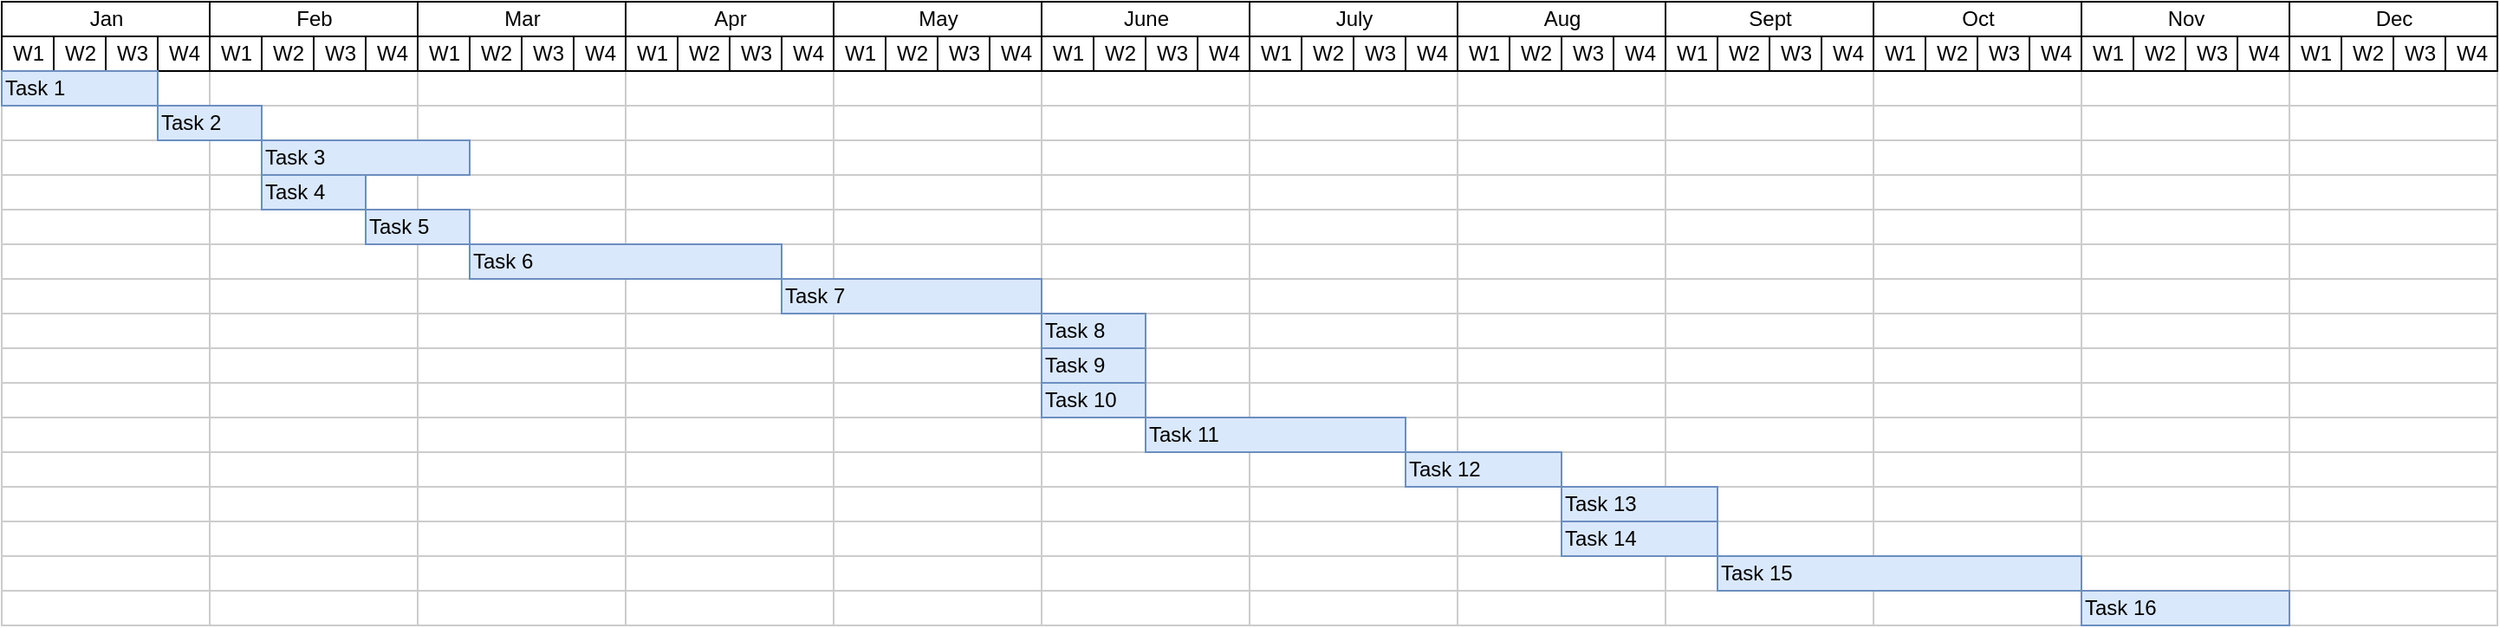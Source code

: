 <mxfile version="15.2.9" type="github"><diagram name="Page-1" id="2c4490ee-f0b8-94ab-5012-d5dc3445f7a3"><mxGraphModel dx="1408" dy="748" grid="1" gridSize="10" guides="1" tooltips="1" connect="0" arrows="1" fold="1" page="1" pageScale="1.5" pageWidth="1169" pageHeight="826" background="none" math="0" shadow="0"><root><mxCell id="0" style=";html=1;"/><mxCell id="1" style=";html=1;" parent="0"/><mxCell id="67c90442a009f359-279" value="Mar" style="strokeWidth=1;fontStyle=0;html=1;" parent="1" vertex="1"><mxGeometry x="400" y="439" width="120" height="20" as="geometry"/></mxCell><mxCell id="7a8b956e7d50b54d-104" value="Apr" style="strokeWidth=1;fontStyle=0;html=1;" parent="1" vertex="1"><mxGeometry x="520" y="439" width="120" height="20" as="geometry"/></mxCell><mxCell id="7a8b956e7d50b54d-109" value="May" style="strokeWidth=1;fontStyle=0;html=1;" parent="1" vertex="1"><mxGeometry x="640" y="439" width="120" height="20" as="geometry"/></mxCell><mxCell id="7a8b956e7d50b54d-114" value="June" style="strokeWidth=1;fontStyle=0;html=1;" parent="1" vertex="1"><mxGeometry x="760" y="439" width="120" height="20" as="geometry"/></mxCell><mxCell id="7a8b956e7d50b54d-119" value="July" style="strokeWidth=1;fontStyle=0;html=1;" parent="1" vertex="1"><mxGeometry x="880" y="439" width="120" height="20" as="geometry"/></mxCell><mxCell id="7a8b956e7d50b54d-124" value="Aug" style="strokeWidth=1;fontStyle=0;html=1;" parent="1" vertex="1"><mxGeometry x="1000" y="439" width="120" height="20" as="geometry"/></mxCell><mxCell id="7a8b956e7d50b54d-129" value="Sept" style="strokeWidth=1;fontStyle=0;html=1;" parent="1" vertex="1"><mxGeometry x="1120" y="439" width="120" height="20" as="geometry"/></mxCell><mxCell id="7a8b956e7d50b54d-134" value="Oct" style="strokeWidth=1;fontStyle=0;html=1;" parent="1" vertex="1"><mxGeometry x="1240" y="439" width="120" height="20" as="geometry"/></mxCell><mxCell id="7a8b956e7d50b54d-139" value="Nov" style="strokeWidth=1;fontStyle=0;html=1;" parent="1" vertex="1"><mxGeometry x="1360" y="439" width="120" height="20" as="geometry"/></mxCell><mxCell id="7a8b956e7d50b54d-145" value="Feb" style="strokeWidth=1;fontStyle=0;html=1;" parent="1" vertex="1"><mxGeometry x="280" y="439" width="120" height="20" as="geometry"/></mxCell><mxCell id="7a8b956e7d50b54d-150" value="" style="align=left;strokeColor=#CCCCCC;html=1;" parent="1" vertex="1"><mxGeometry x="160" y="479" width="120" height="20" as="geometry"/></mxCell><mxCell id="7a8b956e7d50b54d-151" value="Jan" style="strokeWidth=1;fontStyle=0;html=1;" parent="1" vertex="1"><mxGeometry x="160" y="439" width="120" height="20" as="geometry"/></mxCell><mxCell id="7a8b956e7d50b54d-157" value="Dec" style="strokeWidth=1;fontStyle=0;html=1;" parent="1" vertex="1"><mxGeometry x="1480" y="439" width="120" height="20" as="geometry"/></mxCell><mxCell id="7a8b956e7d50b54d-162" value="" style="align=left;strokeColor=#CCCCCC;html=1;" parent="1" vertex="1"><mxGeometry x="160" y="499" width="120" height="20" as="geometry"/></mxCell><mxCell id="7a8b956e7d50b54d-163" value="" style="align=left;strokeColor=#CCCCCC;html=1;" parent="1" vertex="1"><mxGeometry x="160" y="519" width="120" height="20" as="geometry"/></mxCell><mxCell id="7a8b956e7d50b54d-164" value="" style="align=left;strokeColor=#CCCCCC;html=1;" parent="1" vertex="1"><mxGeometry x="160" y="539" width="120" height="20" as="geometry"/></mxCell><mxCell id="7a8b956e7d50b54d-165" value="" style="align=left;strokeColor=#CCCCCC;html=1;" parent="1" vertex="1"><mxGeometry x="160" y="559" width="120" height="20" as="geometry"/></mxCell><mxCell id="7a8b956e7d50b54d-166" value="" style="align=left;strokeColor=#CCCCCC;html=1;" parent="1" vertex="1"><mxGeometry x="160" y="579" width="120" height="20" as="geometry"/></mxCell><mxCell id="7a8b956e7d50b54d-167" value="" style="align=left;strokeColor=#CCCCCC;html=1;" parent="1" vertex="1"><mxGeometry x="160" y="599" width="120" height="20" as="geometry"/></mxCell><mxCell id="7a8b956e7d50b54d-168" value="" style="align=left;strokeColor=#CCCCCC;html=1;" parent="1" vertex="1"><mxGeometry x="160" y="619" width="120" height="20" as="geometry"/></mxCell><mxCell id="7a8b956e7d50b54d-169" value="" style="align=left;strokeColor=#CCCCCC;html=1;" parent="1" vertex="1"><mxGeometry x="160" y="639" width="120" height="20" as="geometry"/></mxCell><mxCell id="7a8b956e7d50b54d-170" value="" style="align=left;strokeColor=#CCCCCC;html=1;" parent="1" vertex="1"><mxGeometry x="160" y="659" width="120" height="20" as="geometry"/></mxCell><mxCell id="7a8b956e7d50b54d-171" value="" style="align=left;strokeColor=#CCCCCC;html=1;" parent="1" vertex="1"><mxGeometry x="160" y="679" width="120" height="20" as="geometry"/></mxCell><mxCell id="7a8b956e7d50b54d-172" value="" style="align=left;strokeColor=#CCCCCC;html=1;" parent="1" vertex="1"><mxGeometry x="160" y="699" width="120" height="20" as="geometry"/></mxCell><mxCell id="7a8b956e7d50b54d-173" value="" style="align=left;strokeColor=#CCCCCC;html=1;" parent="1" vertex="1"><mxGeometry x="160" y="719" width="120" height="20" as="geometry"/></mxCell><mxCell id="7a8b956e7d50b54d-174" value="" style="align=left;strokeColor=#CCCCCC;html=1;" parent="1" vertex="1"><mxGeometry x="160" y="739" width="120" height="20" as="geometry"/></mxCell><mxCell id="7a8b956e7d50b54d-175" value="" style="align=left;strokeColor=#CCCCCC;html=1;" parent="1" vertex="1"><mxGeometry x="160" y="759" width="120" height="20" as="geometry"/></mxCell><mxCell id="7a8b956e7d50b54d-176" value="" style="align=left;strokeColor=#CCCCCC;html=1;" parent="1" vertex="1"><mxGeometry x="160" y="779" width="120" height="20" as="geometry"/></mxCell><mxCell id="7a8b956e7d50b54d-177" value="" style="align=left;strokeColor=#CCCCCC;html=1;" parent="1" vertex="1"><mxGeometry x="280" y="479" width="120" height="20" as="geometry"/></mxCell><mxCell id="7a8b956e7d50b54d-178" value="" style="align=left;strokeColor=#CCCCCC;html=1;" parent="1" vertex="1"><mxGeometry x="280" y="499" width="120" height="20" as="geometry"/></mxCell><mxCell id="7a8b956e7d50b54d-179" value="" style="align=left;strokeColor=#CCCCCC;html=1;" parent="1" vertex="1"><mxGeometry x="280" y="519" width="120" height="20" as="geometry"/></mxCell><mxCell id="7a8b956e7d50b54d-180" value="" style="align=left;strokeColor=#CCCCCC;html=1;" parent="1" vertex="1"><mxGeometry x="280" y="539" width="120" height="20" as="geometry"/></mxCell><mxCell id="7a8b956e7d50b54d-181" value="" style="align=left;strokeColor=#CCCCCC;html=1;" parent="1" vertex="1"><mxGeometry x="280" y="559" width="120" height="20" as="geometry"/></mxCell><mxCell id="7a8b956e7d50b54d-182" value="" style="align=left;strokeColor=#CCCCCC;html=1;" parent="1" vertex="1"><mxGeometry x="280" y="579" width="120" height="20" as="geometry"/></mxCell><mxCell id="7a8b956e7d50b54d-183" value="" style="align=left;strokeColor=#CCCCCC;html=1;" parent="1" vertex="1"><mxGeometry x="280" y="599" width="120" height="20" as="geometry"/></mxCell><mxCell id="7a8b956e7d50b54d-184" value="" style="align=left;strokeColor=#CCCCCC;html=1;" parent="1" vertex="1"><mxGeometry x="280" y="619" width="120" height="20" as="geometry"/></mxCell><mxCell id="7a8b956e7d50b54d-185" value="" style="align=left;strokeColor=#CCCCCC;html=1;" parent="1" vertex="1"><mxGeometry x="280" y="639" width="120" height="20" as="geometry"/></mxCell><mxCell id="7a8b956e7d50b54d-186" value="" style="align=left;strokeColor=#CCCCCC;html=1;" parent="1" vertex="1"><mxGeometry x="280" y="659" width="120" height="20" as="geometry"/></mxCell><mxCell id="7a8b956e7d50b54d-187" value="" style="align=left;strokeColor=#CCCCCC;html=1;" parent="1" vertex="1"><mxGeometry x="280" y="679" width="120" height="20" as="geometry"/></mxCell><mxCell id="7a8b956e7d50b54d-188" value="" style="align=left;strokeColor=#CCCCCC;html=1;" parent="1" vertex="1"><mxGeometry x="280" y="699" width="120" height="20" as="geometry"/></mxCell><mxCell id="7a8b956e7d50b54d-189" value="" style="align=left;strokeColor=#CCCCCC;html=1;" parent="1" vertex="1"><mxGeometry x="280" y="719" width="120" height="20" as="geometry"/></mxCell><mxCell id="7a8b956e7d50b54d-190" value="" style="align=left;strokeColor=#CCCCCC;html=1;" parent="1" vertex="1"><mxGeometry x="280" y="739" width="120" height="20" as="geometry"/></mxCell><mxCell id="7a8b956e7d50b54d-191" value="" style="align=left;strokeColor=#CCCCCC;html=1;" parent="1" vertex="1"><mxGeometry x="280" y="759" width="120" height="20" as="geometry"/></mxCell><mxCell id="7a8b956e7d50b54d-192" value="" style="align=left;strokeColor=#CCCCCC;html=1;" parent="1" vertex="1"><mxGeometry x="280" y="779" width="120" height="20" as="geometry"/></mxCell><mxCell id="7a8b956e7d50b54d-193" value="" style="align=left;strokeColor=#CCCCCC;html=1;" parent="1" vertex="1"><mxGeometry x="400" y="479" width="120" height="20" as="geometry"/></mxCell><mxCell id="7a8b956e7d50b54d-194" value="" style="align=left;strokeColor=#CCCCCC;html=1;" parent="1" vertex="1"><mxGeometry x="400" y="499" width="120" height="20" as="geometry"/></mxCell><mxCell id="7a8b956e7d50b54d-195" value="" style="align=left;strokeColor=#CCCCCC;html=1;" parent="1" vertex="1"><mxGeometry x="400" y="519" width="120" height="20" as="geometry"/></mxCell><mxCell id="7a8b956e7d50b54d-196" value="" style="align=left;strokeColor=#CCCCCC;html=1;" parent="1" vertex="1"><mxGeometry x="400" y="539" width="120" height="20" as="geometry"/></mxCell><mxCell id="7a8b956e7d50b54d-197" value="" style="align=left;strokeColor=#CCCCCC;html=1;" parent="1" vertex="1"><mxGeometry x="400" y="559" width="120" height="20" as="geometry"/></mxCell><mxCell id="7a8b956e7d50b54d-198" value="" style="align=left;strokeColor=#CCCCCC;html=1;" parent="1" vertex="1"><mxGeometry x="400" y="579" width="120" height="20" as="geometry"/></mxCell><mxCell id="7a8b956e7d50b54d-199" value="" style="align=left;strokeColor=#CCCCCC;html=1;" parent="1" vertex="1"><mxGeometry x="400" y="599" width="120" height="20" as="geometry"/></mxCell><mxCell id="7a8b956e7d50b54d-200" value="" style="align=left;strokeColor=#CCCCCC;html=1;" parent="1" vertex="1"><mxGeometry x="400" y="619" width="120" height="20" as="geometry"/></mxCell><mxCell id="7a8b956e7d50b54d-201" value="" style="align=left;strokeColor=#CCCCCC;html=1;" parent="1" vertex="1"><mxGeometry x="400" y="639" width="120" height="20" as="geometry"/></mxCell><mxCell id="7a8b956e7d50b54d-202" value="" style="align=left;strokeColor=#CCCCCC;html=1;" parent="1" vertex="1"><mxGeometry x="400" y="659" width="120" height="20" as="geometry"/></mxCell><mxCell id="7a8b956e7d50b54d-203" value="" style="align=left;strokeColor=#CCCCCC;html=1;" parent="1" vertex="1"><mxGeometry x="400" y="679" width="120" height="20" as="geometry"/></mxCell><mxCell id="7a8b956e7d50b54d-204" value="" style="align=left;strokeColor=#CCCCCC;html=1;" parent="1" vertex="1"><mxGeometry x="400" y="699" width="120" height="20" as="geometry"/></mxCell><mxCell id="7a8b956e7d50b54d-205" value="" style="align=left;strokeColor=#CCCCCC;html=1;" parent="1" vertex="1"><mxGeometry x="400" y="719" width="120" height="20" as="geometry"/></mxCell><mxCell id="7a8b956e7d50b54d-206" value="" style="align=left;strokeColor=#CCCCCC;html=1;" parent="1" vertex="1"><mxGeometry x="400" y="739" width="120" height="20" as="geometry"/></mxCell><mxCell id="7a8b956e7d50b54d-207" value="" style="align=left;strokeColor=#CCCCCC;html=1;" parent="1" vertex="1"><mxGeometry x="400" y="759" width="120" height="20" as="geometry"/></mxCell><mxCell id="7a8b956e7d50b54d-208" value="" style="align=left;strokeColor=#CCCCCC;html=1;" parent="1" vertex="1"><mxGeometry x="400" y="779" width="120" height="20" as="geometry"/></mxCell><mxCell id="7a8b956e7d50b54d-209" value="" style="align=left;strokeColor=#CCCCCC;html=1;" parent="1" vertex="1"><mxGeometry x="520" y="479" width="120" height="20" as="geometry"/></mxCell><mxCell id="7a8b956e7d50b54d-210" value="" style="align=left;strokeColor=#CCCCCC;html=1;" parent="1" vertex="1"><mxGeometry x="520" y="499" width="120" height="20" as="geometry"/></mxCell><mxCell id="7a8b956e7d50b54d-211" value="" style="align=left;strokeColor=#CCCCCC;html=1;" parent="1" vertex="1"><mxGeometry x="520" y="519" width="120" height="20" as="geometry"/></mxCell><mxCell id="7a8b956e7d50b54d-212" value="" style="align=left;strokeColor=#CCCCCC;html=1;" parent="1" vertex="1"><mxGeometry x="520" y="539" width="120" height="20" as="geometry"/></mxCell><mxCell id="7a8b956e7d50b54d-213" value="" style="align=left;strokeColor=#CCCCCC;html=1;" parent="1" vertex="1"><mxGeometry x="520" y="559" width="120" height="20" as="geometry"/></mxCell><mxCell id="7a8b956e7d50b54d-214" value="" style="align=left;strokeColor=#CCCCCC;html=1;" parent="1" vertex="1"><mxGeometry x="520" y="579" width="120" height="20" as="geometry"/></mxCell><mxCell id="7a8b956e7d50b54d-215" value="" style="align=left;strokeColor=#CCCCCC;html=1;" parent="1" vertex="1"><mxGeometry x="520" y="599" width="120" height="20" as="geometry"/></mxCell><mxCell id="7a8b956e7d50b54d-216" value="" style="align=left;strokeColor=#CCCCCC;html=1;" parent="1" vertex="1"><mxGeometry x="520" y="619" width="120" height="20" as="geometry"/></mxCell><mxCell id="7a8b956e7d50b54d-217" value="" style="align=left;strokeColor=#CCCCCC;html=1;" parent="1" vertex="1"><mxGeometry x="520" y="639" width="120" height="20" as="geometry"/></mxCell><mxCell id="7a8b956e7d50b54d-218" value="" style="align=left;strokeColor=#CCCCCC;html=1;" parent="1" vertex="1"><mxGeometry x="520" y="659" width="120" height="20" as="geometry"/></mxCell><mxCell id="7a8b956e7d50b54d-219" value="" style="align=left;strokeColor=#CCCCCC;html=1;" parent="1" vertex="1"><mxGeometry x="520" y="679" width="120" height="20" as="geometry"/></mxCell><mxCell id="7a8b956e7d50b54d-220" value="" style="align=left;strokeColor=#CCCCCC;html=1;" parent="1" vertex="1"><mxGeometry x="520" y="699" width="120" height="20" as="geometry"/></mxCell><mxCell id="7a8b956e7d50b54d-221" value="" style="align=left;strokeColor=#CCCCCC;html=1;" parent="1" vertex="1"><mxGeometry x="520" y="719" width="120" height="20" as="geometry"/></mxCell><mxCell id="7a8b956e7d50b54d-222" value="" style="align=left;strokeColor=#CCCCCC;html=1;" parent="1" vertex="1"><mxGeometry x="520" y="739" width="120" height="20" as="geometry"/></mxCell><mxCell id="7a8b956e7d50b54d-223" value="" style="align=left;strokeColor=#CCCCCC;html=1;" parent="1" vertex="1"><mxGeometry x="520" y="759" width="120" height="20" as="geometry"/></mxCell><mxCell id="7a8b956e7d50b54d-224" value="" style="align=left;strokeColor=#CCCCCC;html=1;" parent="1" vertex="1"><mxGeometry x="520" y="779" width="120" height="20" as="geometry"/></mxCell><mxCell id="7a8b956e7d50b54d-225" value="" style="align=left;strokeColor=#CCCCCC;html=1;" parent="1" vertex="1"><mxGeometry x="640" y="479" width="120" height="20" as="geometry"/></mxCell><mxCell id="7a8b956e7d50b54d-226" value="" style="align=left;strokeColor=#CCCCCC;html=1;" parent="1" vertex="1"><mxGeometry x="640" y="499" width="120" height="20" as="geometry"/></mxCell><mxCell id="7a8b956e7d50b54d-227" value="" style="align=left;strokeColor=#CCCCCC;html=1;" parent="1" vertex="1"><mxGeometry x="640" y="519" width="120" height="20" as="geometry"/></mxCell><mxCell id="7a8b956e7d50b54d-228" value="" style="align=left;strokeColor=#CCCCCC;html=1;" parent="1" vertex="1"><mxGeometry x="640" y="539" width="120" height="20" as="geometry"/></mxCell><mxCell id="7a8b956e7d50b54d-229" value="" style="align=left;strokeColor=#CCCCCC;html=1;" parent="1" vertex="1"><mxGeometry x="640" y="559" width="120" height="20" as="geometry"/></mxCell><mxCell id="7a8b956e7d50b54d-230" value="" style="align=left;strokeColor=#CCCCCC;html=1;" parent="1" vertex="1"><mxGeometry x="640" y="579" width="120" height="20" as="geometry"/></mxCell><mxCell id="7a8b956e7d50b54d-231" value="" style="align=left;strokeColor=#CCCCCC;html=1;" parent="1" vertex="1"><mxGeometry x="640" y="599" width="120" height="20" as="geometry"/></mxCell><mxCell id="7a8b956e7d50b54d-232" value="" style="align=left;strokeColor=#CCCCCC;html=1;" parent="1" vertex="1"><mxGeometry x="640" y="619" width="120" height="20" as="geometry"/></mxCell><mxCell id="7a8b956e7d50b54d-233" value="" style="align=left;strokeColor=#CCCCCC;html=1;" parent="1" vertex="1"><mxGeometry x="640" y="639" width="120" height="20" as="geometry"/></mxCell><mxCell id="7a8b956e7d50b54d-234" value="" style="align=left;strokeColor=#CCCCCC;html=1;" parent="1" vertex="1"><mxGeometry x="640" y="659" width="120" height="20" as="geometry"/></mxCell><mxCell id="7a8b956e7d50b54d-235" value="" style="align=left;strokeColor=#CCCCCC;html=1;" parent="1" vertex="1"><mxGeometry x="640" y="679" width="120" height="20" as="geometry"/></mxCell><mxCell id="7a8b956e7d50b54d-236" value="" style="align=left;strokeColor=#CCCCCC;html=1;" parent="1" vertex="1"><mxGeometry x="640" y="699" width="120" height="20" as="geometry"/></mxCell><mxCell id="7a8b956e7d50b54d-237" value="" style="align=left;strokeColor=#CCCCCC;html=1;" parent="1" vertex="1"><mxGeometry x="640" y="719" width="120" height="20" as="geometry"/></mxCell><mxCell id="7a8b956e7d50b54d-238" value="" style="align=left;strokeColor=#CCCCCC;html=1;" parent="1" vertex="1"><mxGeometry x="640" y="739" width="120" height="20" as="geometry"/></mxCell><mxCell id="7a8b956e7d50b54d-239" value="" style="align=left;strokeColor=#CCCCCC;html=1;" parent="1" vertex="1"><mxGeometry x="640" y="759" width="120" height="20" as="geometry"/></mxCell><mxCell id="7a8b956e7d50b54d-240" value="" style="align=left;strokeColor=#CCCCCC;html=1;" parent="1" vertex="1"><mxGeometry x="640" y="779" width="120" height="20" as="geometry"/></mxCell><mxCell id="7a8b956e7d50b54d-241" value="" style="align=left;strokeColor=#CCCCCC;html=1;" parent="1" vertex="1"><mxGeometry x="760" y="479" width="120" height="20" as="geometry"/></mxCell><mxCell id="7a8b956e7d50b54d-242" value="" style="align=left;strokeColor=#CCCCCC;html=1;" parent="1" vertex="1"><mxGeometry x="760" y="499" width="120" height="20" as="geometry"/></mxCell><mxCell id="7a8b956e7d50b54d-243" value="" style="align=left;strokeColor=#CCCCCC;html=1;" parent="1" vertex="1"><mxGeometry x="760" y="519" width="120" height="20" as="geometry"/></mxCell><mxCell id="7a8b956e7d50b54d-244" value="" style="align=left;strokeColor=#CCCCCC;html=1;" parent="1" vertex="1"><mxGeometry x="760" y="539" width="120" height="20" as="geometry"/></mxCell><mxCell id="7a8b956e7d50b54d-245" value="" style="align=left;strokeColor=#CCCCCC;html=1;" parent="1" vertex="1"><mxGeometry x="760" y="559" width="120" height="20" as="geometry"/></mxCell><mxCell id="7a8b956e7d50b54d-246" value="" style="align=left;strokeColor=#CCCCCC;html=1;" parent="1" vertex="1"><mxGeometry x="760" y="579" width="120" height="20" as="geometry"/></mxCell><mxCell id="7a8b956e7d50b54d-247" value="" style="align=left;strokeColor=#CCCCCC;html=1;" parent="1" vertex="1"><mxGeometry x="760" y="599" width="120" height="20" as="geometry"/></mxCell><mxCell id="7a8b956e7d50b54d-248" value="" style="align=left;strokeColor=#CCCCCC;html=1;" parent="1" vertex="1"><mxGeometry x="760" y="619" width="120" height="20" as="geometry"/></mxCell><mxCell id="7a8b956e7d50b54d-249" value="" style="align=left;strokeColor=#CCCCCC;html=1;" parent="1" vertex="1"><mxGeometry x="760" y="639" width="120" height="20" as="geometry"/></mxCell><mxCell id="7a8b956e7d50b54d-250" value="" style="align=left;strokeColor=#CCCCCC;html=1;" parent="1" vertex="1"><mxGeometry x="760" y="659" width="120" height="20" as="geometry"/></mxCell><mxCell id="7a8b956e7d50b54d-251" value="" style="align=left;strokeColor=#CCCCCC;html=1;" parent="1" vertex="1"><mxGeometry x="760" y="679" width="120" height="20" as="geometry"/></mxCell><mxCell id="7a8b956e7d50b54d-252" value="" style="align=left;strokeColor=#CCCCCC;html=1;" parent="1" vertex="1"><mxGeometry x="760" y="699" width="120" height="20" as="geometry"/></mxCell><mxCell id="7a8b956e7d50b54d-253" value="" style="align=left;strokeColor=#CCCCCC;html=1;" parent="1" vertex="1"><mxGeometry x="760" y="719" width="120" height="20" as="geometry"/></mxCell><mxCell id="7a8b956e7d50b54d-254" value="" style="align=left;strokeColor=#CCCCCC;html=1;" parent="1" vertex="1"><mxGeometry x="760" y="739" width="120" height="20" as="geometry"/></mxCell><mxCell id="7a8b956e7d50b54d-255" value="" style="align=left;strokeColor=#CCCCCC;html=1;" parent="1" vertex="1"><mxGeometry x="760" y="759" width="120" height="20" as="geometry"/></mxCell><mxCell id="7a8b956e7d50b54d-256" value="" style="align=left;strokeColor=#CCCCCC;html=1;" parent="1" vertex="1"><mxGeometry x="760" y="779" width="120" height="20" as="geometry"/></mxCell><mxCell id="7a8b956e7d50b54d-257" value="" style="align=left;strokeColor=#CCCCCC;html=1;" parent="1" vertex="1"><mxGeometry x="880" y="479" width="120" height="20" as="geometry"/></mxCell><mxCell id="7a8b956e7d50b54d-258" value="" style="align=left;strokeColor=#CCCCCC;html=1;" parent="1" vertex="1"><mxGeometry x="880" y="499" width="120" height="20" as="geometry"/></mxCell><mxCell id="7a8b956e7d50b54d-259" value="" style="align=left;strokeColor=#CCCCCC;html=1;" parent="1" vertex="1"><mxGeometry x="880" y="519" width="120" height="20" as="geometry"/></mxCell><mxCell id="7a8b956e7d50b54d-260" value="" style="align=left;strokeColor=#CCCCCC;html=1;" parent="1" vertex="1"><mxGeometry x="880" y="539" width="120" height="20" as="geometry"/></mxCell><mxCell id="7a8b956e7d50b54d-261" value="" style="align=left;strokeColor=#CCCCCC;html=1;" parent="1" vertex="1"><mxGeometry x="880" y="559" width="120" height="20" as="geometry"/></mxCell><mxCell id="7a8b956e7d50b54d-262" value="" style="align=left;strokeColor=#CCCCCC;html=1;" parent="1" vertex="1"><mxGeometry x="880" y="579" width="120" height="20" as="geometry"/></mxCell><mxCell id="7a8b956e7d50b54d-263" value="" style="align=left;strokeColor=#CCCCCC;html=1;" parent="1" vertex="1"><mxGeometry x="880" y="599" width="120" height="20" as="geometry"/></mxCell><mxCell id="7a8b956e7d50b54d-264" value="" style="align=left;strokeColor=#CCCCCC;html=1;" parent="1" vertex="1"><mxGeometry x="880" y="619" width="120" height="20" as="geometry"/></mxCell><mxCell id="7a8b956e7d50b54d-265" value="" style="align=left;strokeColor=#CCCCCC;html=1;" parent="1" vertex="1"><mxGeometry x="880" y="639" width="120" height="20" as="geometry"/></mxCell><mxCell id="7a8b956e7d50b54d-266" value="" style="align=left;strokeColor=#CCCCCC;html=1;" parent="1" vertex="1"><mxGeometry x="880" y="659" width="120" height="20" as="geometry"/></mxCell><mxCell id="7a8b956e7d50b54d-267" value="" style="align=left;strokeColor=#CCCCCC;html=1;" parent="1" vertex="1"><mxGeometry x="880" y="679" width="120" height="20" as="geometry"/></mxCell><mxCell id="7a8b956e7d50b54d-268" value="" style="align=left;strokeColor=#CCCCCC;html=1;" parent="1" vertex="1"><mxGeometry x="880" y="699" width="120" height="20" as="geometry"/></mxCell><mxCell id="7a8b956e7d50b54d-269" value="" style="align=left;strokeColor=#CCCCCC;html=1;" parent="1" vertex="1"><mxGeometry x="880" y="719" width="120" height="20" as="geometry"/></mxCell><mxCell id="7a8b956e7d50b54d-270" value="" style="align=left;strokeColor=#CCCCCC;html=1;" parent="1" vertex="1"><mxGeometry x="880" y="739" width="120" height="20" as="geometry"/></mxCell><mxCell id="7a8b956e7d50b54d-271" value="" style="align=left;strokeColor=#CCCCCC;html=1;" parent="1" vertex="1"><mxGeometry x="880" y="759" width="120" height="20" as="geometry"/></mxCell><mxCell id="7a8b956e7d50b54d-272" value="" style="align=left;strokeColor=#CCCCCC;html=1;" parent="1" vertex="1"><mxGeometry x="880" y="779" width="120" height="20" as="geometry"/></mxCell><mxCell id="7a8b956e7d50b54d-273" value="" style="align=left;strokeColor=#CCCCCC;html=1;" parent="1" vertex="1"><mxGeometry x="1000" y="479" width="120" height="20" as="geometry"/></mxCell><mxCell id="7a8b956e7d50b54d-274" value="" style="align=left;strokeColor=#CCCCCC;html=1;" parent="1" vertex="1"><mxGeometry x="1000" y="499" width="120" height="20" as="geometry"/></mxCell><mxCell id="7a8b956e7d50b54d-275" value="" style="align=left;strokeColor=#CCCCCC;html=1;" parent="1" vertex="1"><mxGeometry x="1000" y="519" width="120" height="20" as="geometry"/></mxCell><mxCell id="7a8b956e7d50b54d-276" value="" style="align=left;strokeColor=#CCCCCC;html=1;" parent="1" vertex="1"><mxGeometry x="1000" y="539" width="120" height="20" as="geometry"/></mxCell><mxCell id="7a8b956e7d50b54d-277" value="" style="align=left;strokeColor=#CCCCCC;html=1;" parent="1" vertex="1"><mxGeometry x="1000" y="559" width="120" height="20" as="geometry"/></mxCell><mxCell id="7a8b956e7d50b54d-278" value="" style="align=left;strokeColor=#CCCCCC;html=1;" parent="1" vertex="1"><mxGeometry x="1000" y="579" width="120" height="20" as="geometry"/></mxCell><mxCell id="7a8b956e7d50b54d-279" value="" style="align=left;strokeColor=#CCCCCC;html=1;" parent="1" vertex="1"><mxGeometry x="1000" y="599" width="120" height="20" as="geometry"/></mxCell><mxCell id="7a8b956e7d50b54d-280" value="" style="align=left;strokeColor=#CCCCCC;html=1;" parent="1" vertex="1"><mxGeometry x="1000" y="619" width="120" height="20" as="geometry"/></mxCell><mxCell id="7a8b956e7d50b54d-281" value="" style="align=left;strokeColor=#CCCCCC;html=1;" parent="1" vertex="1"><mxGeometry x="1000" y="639" width="120" height="20" as="geometry"/></mxCell><mxCell id="7a8b956e7d50b54d-282" value="" style="align=left;strokeColor=#CCCCCC;html=1;" parent="1" vertex="1"><mxGeometry x="1000" y="659" width="120" height="20" as="geometry"/></mxCell><mxCell id="7a8b956e7d50b54d-283" value="" style="align=left;strokeColor=#CCCCCC;html=1;" parent="1" vertex="1"><mxGeometry x="1000" y="679" width="120" height="20" as="geometry"/></mxCell><mxCell id="7a8b956e7d50b54d-284" value="" style="align=left;strokeColor=#CCCCCC;html=1;" parent="1" vertex="1"><mxGeometry x="1000" y="699" width="120" height="20" as="geometry"/></mxCell><mxCell id="7a8b956e7d50b54d-285" value="" style="align=left;strokeColor=#CCCCCC;html=1;" parent="1" vertex="1"><mxGeometry x="1000" y="719" width="120" height="20" as="geometry"/></mxCell><mxCell id="7a8b956e7d50b54d-286" value="" style="align=left;strokeColor=#CCCCCC;html=1;" parent="1" vertex="1"><mxGeometry x="1000" y="739" width="120" height="20" as="geometry"/></mxCell><mxCell id="7a8b956e7d50b54d-287" value="" style="align=left;strokeColor=#CCCCCC;html=1;" parent="1" vertex="1"><mxGeometry x="1000" y="759" width="120" height="20" as="geometry"/></mxCell><mxCell id="7a8b956e7d50b54d-288" value="" style="align=left;strokeColor=#CCCCCC;html=1;" parent="1" vertex="1"><mxGeometry x="1000" y="779" width="120" height="20" as="geometry"/></mxCell><mxCell id="7a8b956e7d50b54d-289" value="" style="align=left;strokeColor=#CCCCCC;html=1;" parent="1" vertex="1"><mxGeometry x="1120" y="479" width="120" height="20" as="geometry"/></mxCell><mxCell id="7a8b956e7d50b54d-290" value="" style="align=left;strokeColor=#CCCCCC;html=1;" parent="1" vertex="1"><mxGeometry x="1120" y="499" width="120" height="20" as="geometry"/></mxCell><mxCell id="7a8b956e7d50b54d-291" value="" style="align=left;strokeColor=#CCCCCC;html=1;" parent="1" vertex="1"><mxGeometry x="1120" y="519" width="120" height="20" as="geometry"/></mxCell><mxCell id="7a8b956e7d50b54d-292" value="" style="align=left;strokeColor=#CCCCCC;html=1;" parent="1" vertex="1"><mxGeometry x="1120" y="539" width="120" height="20" as="geometry"/></mxCell><mxCell id="7a8b956e7d50b54d-293" value="" style="align=left;strokeColor=#CCCCCC;html=1;" parent="1" vertex="1"><mxGeometry x="1120" y="559" width="120" height="20" as="geometry"/></mxCell><mxCell id="7a8b956e7d50b54d-294" value="" style="align=left;strokeColor=#CCCCCC;html=1;" parent="1" vertex="1"><mxGeometry x="1120" y="579" width="120" height="20" as="geometry"/></mxCell><mxCell id="7a8b956e7d50b54d-295" value="" style="align=left;strokeColor=#CCCCCC;html=1;" parent="1" vertex="1"><mxGeometry x="1120" y="599" width="120" height="20" as="geometry"/></mxCell><mxCell id="7a8b956e7d50b54d-296" value="" style="align=left;strokeColor=#CCCCCC;html=1;" parent="1" vertex="1"><mxGeometry x="1120" y="619" width="120" height="20" as="geometry"/></mxCell><mxCell id="7a8b956e7d50b54d-297" value="" style="align=left;strokeColor=#CCCCCC;html=1;" parent="1" vertex="1"><mxGeometry x="1120" y="639" width="120" height="20" as="geometry"/></mxCell><mxCell id="7a8b956e7d50b54d-298" value="" style="align=left;strokeColor=#CCCCCC;html=1;" parent="1" vertex="1"><mxGeometry x="1120" y="659" width="120" height="20" as="geometry"/></mxCell><mxCell id="7a8b956e7d50b54d-299" value="" style="align=left;strokeColor=#CCCCCC;html=1;" parent="1" vertex="1"><mxGeometry x="1120" y="679" width="120" height="20" as="geometry"/></mxCell><mxCell id="7a8b956e7d50b54d-300" value="" style="align=left;strokeColor=#CCCCCC;html=1;" parent="1" vertex="1"><mxGeometry x="1120" y="699" width="120" height="20" as="geometry"/></mxCell><mxCell id="7a8b956e7d50b54d-301" value="" style="align=left;strokeColor=#CCCCCC;html=1;" parent="1" vertex="1"><mxGeometry x="1120" y="719" width="120" height="20" as="geometry"/></mxCell><mxCell id="7a8b956e7d50b54d-302" value="" style="align=left;strokeColor=#CCCCCC;html=1;" parent="1" vertex="1"><mxGeometry x="1120" y="739" width="120" height="20" as="geometry"/></mxCell><mxCell id="7a8b956e7d50b54d-303" value="" style="align=left;strokeColor=#CCCCCC;html=1;" parent="1" vertex="1"><mxGeometry x="1120" y="759" width="120" height="20" as="geometry"/></mxCell><mxCell id="7a8b956e7d50b54d-304" value="" style="align=left;strokeColor=#CCCCCC;html=1;" parent="1" vertex="1"><mxGeometry x="1120" y="779" width="120" height="20" as="geometry"/></mxCell><mxCell id="7a8b956e7d50b54d-305" value="" style="align=left;strokeColor=#CCCCCC;html=1;" parent="1" vertex="1"><mxGeometry x="1240" y="479" width="120" height="20" as="geometry"/></mxCell><mxCell id="7a8b956e7d50b54d-306" value="" style="align=left;strokeColor=#CCCCCC;html=1;" parent="1" vertex="1"><mxGeometry x="1240" y="499" width="120" height="20" as="geometry"/></mxCell><mxCell id="7a8b956e7d50b54d-307" value="" style="align=left;strokeColor=#CCCCCC;html=1;" parent="1" vertex="1"><mxGeometry x="1240" y="519" width="120" height="20" as="geometry"/></mxCell><mxCell id="7a8b956e7d50b54d-308" value="" style="align=left;strokeColor=#CCCCCC;html=1;" parent="1" vertex="1"><mxGeometry x="1240" y="539" width="120" height="20" as="geometry"/></mxCell><mxCell id="7a8b956e7d50b54d-309" value="" style="align=left;strokeColor=#CCCCCC;html=1;" parent="1" vertex="1"><mxGeometry x="1240" y="559" width="120" height="20" as="geometry"/></mxCell><mxCell id="7a8b956e7d50b54d-310" value="" style="align=left;strokeColor=#CCCCCC;html=1;" parent="1" vertex="1"><mxGeometry x="1240" y="579" width="120" height="20" as="geometry"/></mxCell><mxCell id="7a8b956e7d50b54d-311" value="" style="align=left;strokeColor=#CCCCCC;html=1;" parent="1" vertex="1"><mxGeometry x="1240" y="599" width="120" height="20" as="geometry"/></mxCell><mxCell id="7a8b956e7d50b54d-312" value="" style="align=left;strokeColor=#CCCCCC;html=1;" parent="1" vertex="1"><mxGeometry x="1240" y="619" width="120" height="20" as="geometry"/></mxCell><mxCell id="7a8b956e7d50b54d-313" value="" style="align=left;strokeColor=#CCCCCC;html=1;" parent="1" vertex="1"><mxGeometry x="1240" y="639" width="120" height="20" as="geometry"/></mxCell><mxCell id="7a8b956e7d50b54d-314" value="" style="align=left;strokeColor=#CCCCCC;html=1;" parent="1" vertex="1"><mxGeometry x="1240" y="659" width="120" height="20" as="geometry"/></mxCell><mxCell id="7a8b956e7d50b54d-315" value="" style="align=left;strokeColor=#CCCCCC;html=1;" parent="1" vertex="1"><mxGeometry x="1240" y="679" width="120" height="20" as="geometry"/></mxCell><mxCell id="7a8b956e7d50b54d-316" value="" style="align=left;strokeColor=#CCCCCC;html=1;" parent="1" vertex="1"><mxGeometry x="1240" y="699" width="120" height="20" as="geometry"/></mxCell><mxCell id="7a8b956e7d50b54d-317" value="" style="align=left;strokeColor=#CCCCCC;html=1;" parent="1" vertex="1"><mxGeometry x="1240" y="719" width="120" height="20" as="geometry"/></mxCell><mxCell id="7a8b956e7d50b54d-318" value="" style="align=left;strokeColor=#CCCCCC;html=1;" parent="1" vertex="1"><mxGeometry x="1240" y="739" width="120" height="20" as="geometry"/></mxCell><mxCell id="7a8b956e7d50b54d-319" value="" style="align=left;strokeColor=#CCCCCC;html=1;" parent="1" vertex="1"><mxGeometry x="1240" y="759" width="120" height="20" as="geometry"/></mxCell><mxCell id="7a8b956e7d50b54d-320" value="" style="align=left;strokeColor=#CCCCCC;html=1;" parent="1" vertex="1"><mxGeometry x="1240" y="779" width="120" height="20" as="geometry"/></mxCell><mxCell id="7a8b956e7d50b54d-321" value="" style="align=left;strokeColor=#CCCCCC;html=1;" parent="1" vertex="1"><mxGeometry x="1360" y="479" width="120" height="20" as="geometry"/></mxCell><mxCell id="7a8b956e7d50b54d-322" value="" style="align=left;strokeColor=#CCCCCC;html=1;" parent="1" vertex="1"><mxGeometry x="1360" y="499" width="120" height="20" as="geometry"/></mxCell><mxCell id="7a8b956e7d50b54d-323" value="" style="align=left;strokeColor=#CCCCCC;html=1;" parent="1" vertex="1"><mxGeometry x="1360" y="519" width="120" height="20" as="geometry"/></mxCell><mxCell id="7a8b956e7d50b54d-324" value="" style="align=left;strokeColor=#CCCCCC;html=1;" parent="1" vertex="1"><mxGeometry x="1360" y="539" width="120" height="20" as="geometry"/></mxCell><mxCell id="7a8b956e7d50b54d-325" value="" style="align=left;strokeColor=#CCCCCC;html=1;" parent="1" vertex="1"><mxGeometry x="1360" y="559" width="120" height="20" as="geometry"/></mxCell><mxCell id="7a8b956e7d50b54d-326" value="" style="align=left;strokeColor=#CCCCCC;html=1;" parent="1" vertex="1"><mxGeometry x="1360" y="579" width="120" height="20" as="geometry"/></mxCell><mxCell id="7a8b956e7d50b54d-327" value="" style="align=left;strokeColor=#CCCCCC;html=1;" parent="1" vertex="1"><mxGeometry x="1360" y="599" width="120" height="20" as="geometry"/></mxCell><mxCell id="7a8b956e7d50b54d-328" value="" style="align=left;strokeColor=#CCCCCC;html=1;" parent="1" vertex="1"><mxGeometry x="1360" y="619" width="120" height="20" as="geometry"/></mxCell><mxCell id="7a8b956e7d50b54d-329" value="" style="align=left;strokeColor=#CCCCCC;html=1;" parent="1" vertex="1"><mxGeometry x="1360" y="639" width="120" height="20" as="geometry"/></mxCell><mxCell id="7a8b956e7d50b54d-330" value="" style="align=left;strokeColor=#CCCCCC;html=1;" parent="1" vertex="1"><mxGeometry x="1360" y="659" width="120" height="20" as="geometry"/></mxCell><mxCell id="7a8b956e7d50b54d-331" value="" style="align=left;strokeColor=#CCCCCC;html=1;" parent="1" vertex="1"><mxGeometry x="1360" y="679" width="120" height="20" as="geometry"/></mxCell><mxCell id="7a8b956e7d50b54d-332" value="" style="align=left;strokeColor=#CCCCCC;html=1;" parent="1" vertex="1"><mxGeometry x="1360" y="699" width="120" height="20" as="geometry"/></mxCell><mxCell id="7a8b956e7d50b54d-333" value="" style="align=left;strokeColor=#CCCCCC;html=1;" parent="1" vertex="1"><mxGeometry x="1360" y="719" width="120" height="20" as="geometry"/></mxCell><mxCell id="7a8b956e7d50b54d-334" value="" style="align=left;strokeColor=#CCCCCC;html=1;" parent="1" vertex="1"><mxGeometry x="1360" y="739" width="120" height="20" as="geometry"/></mxCell><mxCell id="7a8b956e7d50b54d-335" value="" style="align=left;strokeColor=#CCCCCC;html=1;" parent="1" vertex="1"><mxGeometry x="1360" y="759" width="120" height="20" as="geometry"/></mxCell><mxCell id="7a8b956e7d50b54d-336" value="" style="align=left;strokeColor=#CCCCCC;html=1;" parent="1" vertex="1"><mxGeometry x="1360" y="779" width="120" height="20" as="geometry"/></mxCell><mxCell id="7a8b956e7d50b54d-337" value="" style="align=left;strokeColor=#CCCCCC;html=1;" parent="1" vertex="1"><mxGeometry x="1480" y="479" width="120" height="20" as="geometry"/></mxCell><mxCell id="7a8b956e7d50b54d-338" value="" style="align=left;strokeColor=#CCCCCC;html=1;" parent="1" vertex="1"><mxGeometry x="1480" y="499" width="120" height="20" as="geometry"/></mxCell><mxCell id="7a8b956e7d50b54d-339" value="" style="align=left;strokeColor=#CCCCCC;html=1;" parent="1" vertex="1"><mxGeometry x="1480" y="519" width="120" height="20" as="geometry"/></mxCell><mxCell id="7a8b956e7d50b54d-340" value="" style="align=left;strokeColor=#CCCCCC;html=1;" parent="1" vertex="1"><mxGeometry x="1480" y="539" width="120" height="20" as="geometry"/></mxCell><mxCell id="7a8b956e7d50b54d-341" value="" style="align=left;strokeColor=#CCCCCC;html=1;" parent="1" vertex="1"><mxGeometry x="1480" y="559" width="120" height="20" as="geometry"/></mxCell><mxCell id="7a8b956e7d50b54d-342" value="" style="align=left;strokeColor=#CCCCCC;html=1;" parent="1" vertex="1"><mxGeometry x="1480" y="579" width="120" height="20" as="geometry"/></mxCell><mxCell id="7a8b956e7d50b54d-343" value="" style="align=left;strokeColor=#CCCCCC;html=1;" parent="1" vertex="1"><mxGeometry x="1480" y="599" width="120" height="20" as="geometry"/></mxCell><mxCell id="7a8b956e7d50b54d-344" value="" style="align=left;strokeColor=#CCCCCC;html=1;" parent="1" vertex="1"><mxGeometry x="1480" y="619" width="120" height="20" as="geometry"/></mxCell><mxCell id="7a8b956e7d50b54d-345" value="" style="align=left;strokeColor=#CCCCCC;html=1;" parent="1" vertex="1"><mxGeometry x="1480" y="639" width="120" height="20" as="geometry"/></mxCell><mxCell id="7a8b956e7d50b54d-346" value="" style="align=left;strokeColor=#CCCCCC;html=1;" parent="1" vertex="1"><mxGeometry x="1480" y="659" width="120" height="20" as="geometry"/></mxCell><mxCell id="7a8b956e7d50b54d-347" value="" style="align=left;strokeColor=#CCCCCC;html=1;" parent="1" vertex="1"><mxGeometry x="1480" y="679" width="120" height="20" as="geometry"/></mxCell><mxCell id="7a8b956e7d50b54d-348" value="" style="align=left;strokeColor=#CCCCCC;html=1;" parent="1" vertex="1"><mxGeometry x="1480" y="699" width="120" height="20" as="geometry"/></mxCell><mxCell id="7a8b956e7d50b54d-349" value="" style="align=left;strokeColor=#CCCCCC;html=1;" parent="1" vertex="1"><mxGeometry x="1480" y="719" width="120" height="20" as="geometry"/></mxCell><mxCell id="7a8b956e7d50b54d-350" value="" style="align=left;strokeColor=#CCCCCC;html=1;" parent="1" vertex="1"><mxGeometry x="1480" y="739" width="120" height="20" as="geometry"/></mxCell><mxCell id="7a8b956e7d50b54d-351" value="" style="align=left;strokeColor=#CCCCCC;html=1;" parent="1" vertex="1"><mxGeometry x="1480" y="759" width="120" height="20" as="geometry"/></mxCell><mxCell id="7a8b956e7d50b54d-352" value="" style="align=left;strokeColor=#CCCCCC;html=1;" parent="1" vertex="1"><mxGeometry x="1480" y="779" width="120" height="20" as="geometry"/></mxCell><mxCell id="7a8b956e7d50b54d-100" value="W1" style="strokeWidth=1;fontStyle=0;html=1;" parent="1" vertex="1"><mxGeometry x="400" y="459" width="30" height="20" as="geometry"/></mxCell><mxCell id="7a8b956e7d50b54d-101" value="W2" style="strokeWidth=1;fontStyle=0;html=1;" parent="1" vertex="1"><mxGeometry x="430" y="459" width="30" height="20" as="geometry"/></mxCell><mxCell id="7a8b956e7d50b54d-102" value="W3" style="strokeWidth=1;fontStyle=0;html=1;" parent="1" vertex="1"><mxGeometry x="460" y="459" width="30" height="20" as="geometry"/></mxCell><mxCell id="7a8b956e7d50b54d-103" value="W4" style="strokeWidth=1;fontStyle=0;html=1;" parent="1" vertex="1"><mxGeometry x="490" y="459" width="30" height="20" as="geometry"/></mxCell><mxCell id="7a8b956e7d50b54d-105" value="W1" style="strokeWidth=1;fontStyle=0;html=1;" parent="1" vertex="1"><mxGeometry x="520" y="459" width="30" height="20" as="geometry"/></mxCell><mxCell id="7a8b956e7d50b54d-106" value="W2" style="strokeWidth=1;fontStyle=0;html=1;" parent="1" vertex="1"><mxGeometry x="550" y="459" width="30" height="20" as="geometry"/></mxCell><mxCell id="7a8b956e7d50b54d-107" value="W3" style="strokeWidth=1;fontStyle=0;html=1;" parent="1" vertex="1"><mxGeometry x="580" y="459" width="30" height="20" as="geometry"/></mxCell><mxCell id="7a8b956e7d50b54d-108" value="W4" style="strokeWidth=1;fontStyle=0;html=1;" parent="1" vertex="1"><mxGeometry x="610" y="459" width="30" height="20" as="geometry"/></mxCell><mxCell id="7a8b956e7d50b54d-110" value="W1" style="strokeWidth=1;fontStyle=0;html=1;" parent="1" vertex="1"><mxGeometry x="640" y="459" width="30" height="20" as="geometry"/></mxCell><mxCell id="7a8b956e7d50b54d-111" value="W2" style="strokeWidth=1;fontStyle=0;html=1;" parent="1" vertex="1"><mxGeometry x="670" y="459" width="30" height="20" as="geometry"/></mxCell><mxCell id="7a8b956e7d50b54d-112" value="W3" style="strokeWidth=1;fontStyle=0;html=1;" parent="1" vertex="1"><mxGeometry x="700" y="459" width="30" height="20" as="geometry"/></mxCell><mxCell id="7a8b956e7d50b54d-113" value="W4" style="strokeWidth=1;fontStyle=0;html=1;" parent="1" vertex="1"><mxGeometry x="730" y="459" width="30" height="20" as="geometry"/></mxCell><mxCell id="7a8b956e7d50b54d-115" value="W1" style="strokeWidth=1;fontStyle=0;html=1;" parent="1" vertex="1"><mxGeometry x="760" y="459" width="30" height="20" as="geometry"/></mxCell><mxCell id="7a8b956e7d50b54d-116" value="W2" style="strokeWidth=1;fontStyle=0;html=1;" parent="1" vertex="1"><mxGeometry x="790" y="459" width="30" height="20" as="geometry"/></mxCell><mxCell id="7a8b956e7d50b54d-117" value="W3" style="strokeWidth=1;fontStyle=0;html=1;" parent="1" vertex="1"><mxGeometry x="820" y="459" width="30" height="20" as="geometry"/></mxCell><mxCell id="7a8b956e7d50b54d-118" value="W4" style="strokeWidth=1;fontStyle=0;html=1;" parent="1" vertex="1"><mxGeometry x="850" y="459" width="30" height="20" as="geometry"/></mxCell><mxCell id="7a8b956e7d50b54d-120" value="W1" style="strokeWidth=1;fontStyle=0;html=1;" parent="1" vertex="1"><mxGeometry x="880" y="459" width="30" height="20" as="geometry"/></mxCell><mxCell id="7a8b956e7d50b54d-121" value="W2" style="strokeWidth=1;fontStyle=0;html=1;" parent="1" vertex="1"><mxGeometry x="910" y="459" width="30" height="20" as="geometry"/></mxCell><mxCell id="7a8b956e7d50b54d-122" value="W3" style="strokeWidth=1;fontStyle=0;html=1;" parent="1" vertex="1"><mxGeometry x="940" y="459" width="30" height="20" as="geometry"/></mxCell><mxCell id="7a8b956e7d50b54d-123" value="W4" style="strokeWidth=1;fontStyle=0;html=1;" parent="1" vertex="1"><mxGeometry x="970" y="459" width="30" height="20" as="geometry"/></mxCell><mxCell id="7a8b956e7d50b54d-125" value="W1" style="strokeWidth=1;fontStyle=0;html=1;" parent="1" vertex="1"><mxGeometry x="1000" y="459" width="30" height="20" as="geometry"/></mxCell><mxCell id="7a8b956e7d50b54d-126" value="W2" style="strokeWidth=1;fontStyle=0;html=1;" parent="1" vertex="1"><mxGeometry x="1030" y="459" width="30" height="20" as="geometry"/></mxCell><mxCell id="7a8b956e7d50b54d-127" value="W3" style="strokeWidth=1;fontStyle=0;html=1;" parent="1" vertex="1"><mxGeometry x="1060" y="459" width="30" height="20" as="geometry"/></mxCell><mxCell id="7a8b956e7d50b54d-128" value="W4" style="strokeWidth=1;fontStyle=0;html=1;" parent="1" vertex="1"><mxGeometry x="1090" y="459" width="30" height="20" as="geometry"/></mxCell><mxCell id="7a8b956e7d50b54d-130" value="W1" style="strokeWidth=1;fontStyle=0;html=1;" parent="1" vertex="1"><mxGeometry x="1120" y="459" width="30" height="20" as="geometry"/></mxCell><mxCell id="7a8b956e7d50b54d-131" value="W2" style="strokeWidth=1;fontStyle=0;html=1;" parent="1" vertex="1"><mxGeometry x="1150" y="459" width="30" height="20" as="geometry"/></mxCell><mxCell id="7a8b956e7d50b54d-132" value="W3" style="strokeWidth=1;fontStyle=0;html=1;" parent="1" vertex="1"><mxGeometry x="1180" y="459" width="30" height="20" as="geometry"/></mxCell><mxCell id="7a8b956e7d50b54d-133" value="W4" style="strokeWidth=1;fontStyle=0;html=1;" parent="1" vertex="1"><mxGeometry x="1210" y="459" width="30" height="20" as="geometry"/></mxCell><mxCell id="7a8b956e7d50b54d-135" value="W1" style="strokeWidth=1;fontStyle=0;html=1;" parent="1" vertex="1"><mxGeometry x="1240" y="459" width="30" height="20" as="geometry"/></mxCell><mxCell id="7a8b956e7d50b54d-136" value="W2" style="strokeWidth=1;fontStyle=0;html=1;" parent="1" vertex="1"><mxGeometry x="1270" y="459" width="30" height="20" as="geometry"/></mxCell><mxCell id="7a8b956e7d50b54d-137" value="W3" style="strokeWidth=1;fontStyle=0;html=1;" parent="1" vertex="1"><mxGeometry x="1300" y="459" width="30" height="20" as="geometry"/></mxCell><mxCell id="7a8b956e7d50b54d-138" value="W4" style="strokeWidth=1;fontStyle=0;html=1;" parent="1" vertex="1"><mxGeometry x="1330" y="459" width="30" height="20" as="geometry"/></mxCell><mxCell id="7a8b956e7d50b54d-140" value="W1" style="strokeWidth=1;fontStyle=0;html=1;" parent="1" vertex="1"><mxGeometry x="1360" y="459" width="30" height="20" as="geometry"/></mxCell><mxCell id="7a8b956e7d50b54d-141" value="W2" style="strokeWidth=1;fontStyle=0;html=1;" parent="1" vertex="1"><mxGeometry x="1390" y="459" width="30" height="20" as="geometry"/></mxCell><mxCell id="7a8b956e7d50b54d-142" value="W3" style="strokeWidth=1;fontStyle=0;html=1;" parent="1" vertex="1"><mxGeometry x="1420" y="459" width="30" height="20" as="geometry"/></mxCell><mxCell id="7a8b956e7d50b54d-143" value="W4" style="strokeWidth=1;fontStyle=0;html=1;" parent="1" vertex="1"><mxGeometry x="1450" y="459" width="30" height="20" as="geometry"/></mxCell><mxCell id="7a8b956e7d50b54d-146" value="W1" style="strokeWidth=1;fontStyle=0;html=1;" parent="1" vertex="1"><mxGeometry x="280" y="459" width="30" height="20" as="geometry"/></mxCell><mxCell id="7a8b956e7d50b54d-147" value="W2" style="strokeWidth=1;fontStyle=0;html=1;" parent="1" vertex="1"><mxGeometry x="310" y="459" width="30" height="20" as="geometry"/></mxCell><mxCell id="7a8b956e7d50b54d-148" value="W3" style="strokeWidth=1;fontStyle=0;html=1;" parent="1" vertex="1"><mxGeometry x="340" y="459" width="30" height="20" as="geometry"/></mxCell><mxCell id="7a8b956e7d50b54d-149" value="W4" style="strokeWidth=1;fontStyle=0;html=1;" parent="1" vertex="1"><mxGeometry x="370" y="459" width="30" height="20" as="geometry"/></mxCell><mxCell id="7a8b956e7d50b54d-152" value="W1" style="strokeWidth=1;fontStyle=0;html=1;" parent="1" vertex="1"><mxGeometry x="160" y="459" width="30" height="20" as="geometry"/></mxCell><mxCell id="7a8b956e7d50b54d-153" value="W2" style="strokeWidth=1;fontStyle=0;html=1;" parent="1" vertex="1"><mxGeometry x="190" y="459" width="30" height="20" as="geometry"/></mxCell><mxCell id="7a8b956e7d50b54d-154" value="W3" style="strokeWidth=1;fontStyle=0;html=1;" parent="1" vertex="1"><mxGeometry x="220" y="459" width="30" height="20" as="geometry"/></mxCell><mxCell id="7a8b956e7d50b54d-155" value="W4" style="strokeWidth=1;fontStyle=0;html=1;" parent="1" vertex="1"><mxGeometry x="250" y="459" width="30" height="20" as="geometry"/></mxCell><mxCell id="7a8b956e7d50b54d-158" value="W1" style="strokeWidth=1;fontStyle=0;html=1;" parent="1" vertex="1"><mxGeometry x="1480" y="459" width="30" height="20" as="geometry"/></mxCell><mxCell id="7a8b956e7d50b54d-159" value="W2" style="strokeWidth=1;fontStyle=0;html=1;" parent="1" vertex="1"><mxGeometry x="1510" y="459" width="30" height="20" as="geometry"/></mxCell><mxCell id="7a8b956e7d50b54d-160" value="W3" style="strokeWidth=1;fontStyle=0;html=1;" parent="1" vertex="1"><mxGeometry x="1540" y="459" width="30" height="20" as="geometry"/></mxCell><mxCell id="7a8b956e7d50b54d-161" value="W4" style="strokeWidth=1;fontStyle=0;html=1;" parent="1" vertex="1"><mxGeometry x="1570" y="459" width="30" height="20" as="geometry"/></mxCell><mxCell id="7a8b956e7d50b54d-353" value="Task 1" style="align=left;strokeColor=#6c8ebf;html=1;fillColor=#dae8fc;" parent="1" vertex="1"><mxGeometry x="160" y="479" width="90" height="20" as="geometry"/></mxCell><mxCell id="7a8b956e7d50b54d-354" value="Task 2" style="align=left;strokeColor=#6c8ebf;html=1;fillColor=#dae8fc;" parent="1" vertex="1"><mxGeometry x="250" y="499" width="60" height="20" as="geometry"/></mxCell><mxCell id="7a8b956e7d50b54d-355" value="Task 3" style="align=left;strokeColor=#6c8ebf;html=1;fillColor=#dae8fc;" parent="1" vertex="1"><mxGeometry x="310" y="519" width="120" height="20" as="geometry"/></mxCell><mxCell id="7a8b956e7d50b54d-356" value="Task 4" style="align=left;strokeColor=#6c8ebf;html=1;fillColor=#dae8fc;" parent="1" vertex="1"><mxGeometry x="310" y="539" width="60" height="20" as="geometry"/></mxCell><mxCell id="7a8b956e7d50b54d-357" value="Task 5" style="align=left;strokeColor=#6c8ebf;html=1;fillColor=#dae8fc;" parent="1" vertex="1"><mxGeometry x="370" y="559" width="60" height="20" as="geometry"/></mxCell><mxCell id="7a8b956e7d50b54d-358" value="Task 6" style="align=left;strokeColor=#6c8ebf;html=1;fillColor=#dae8fc;" parent="1" vertex="1"><mxGeometry x="430" y="579" width="180" height="20" as="geometry"/></mxCell><mxCell id="7a8b956e7d50b54d-359" value="Task 7" style="align=left;strokeColor=#6c8ebf;html=1;fillColor=#dae8fc;" parent="1" vertex="1"><mxGeometry x="610" y="599" width="150" height="20" as="geometry"/></mxCell><mxCell id="7a8b956e7d50b54d-360" value="Task 8" style="align=left;strokeColor=#6c8ebf;html=1;fillColor=#dae8fc;" parent="1" vertex="1"><mxGeometry x="760" y="619" width="60" height="20" as="geometry"/></mxCell><mxCell id="7a8b956e7d50b54d-361" value="Task 9" style="align=left;strokeColor=#6c8ebf;html=1;fillColor=#dae8fc;" parent="1" vertex="1"><mxGeometry x="760" y="639" width="60" height="20" as="geometry"/></mxCell><mxCell id="7a8b956e7d50b54d-362" value="Task 10" style="align=left;strokeColor=#6c8ebf;html=1;fillColor=#dae8fc;" parent="1" vertex="1"><mxGeometry x="760" y="659" width="60" height="20" as="geometry"/></mxCell><mxCell id="7a8b956e7d50b54d-363" value="Task 11" style="align=left;strokeColor=#6c8ebf;html=1;fillColor=#dae8fc;" parent="1" vertex="1"><mxGeometry x="820" y="679" width="150" height="20" as="geometry"/></mxCell><mxCell id="7a8b956e7d50b54d-364" value="Task 12" style="align=left;strokeColor=#6c8ebf;html=1;fillColor=#dae8fc;" parent="1" vertex="1"><mxGeometry x="970" y="699" width="90" height="20" as="geometry"/></mxCell><mxCell id="7a8b956e7d50b54d-365" value="Task 13" style="align=left;strokeColor=#6c8ebf;html=1;fillColor=#dae8fc;" parent="1" vertex="1"><mxGeometry x="1060" y="719" width="90" height="20" as="geometry"/></mxCell><mxCell id="7a8b956e7d50b54d-366" value="Task 14" style="align=left;strokeColor=#6c8ebf;html=1;fillColor=#dae8fc;" parent="1" vertex="1"><mxGeometry x="1060" y="739" width="90" height="20" as="geometry"/></mxCell><mxCell id="7a8b956e7d50b54d-367" value="Task 15" style="align=left;strokeColor=#6c8ebf;html=1;fillColor=#dae8fc;" parent="1" vertex="1"><mxGeometry x="1150" y="759" width="210" height="20" as="geometry"/></mxCell><mxCell id="7a8b956e7d50b54d-368" value="Task 16" style="align=left;strokeColor=#6c8ebf;html=1;fillColor=#dae8fc;" parent="1" vertex="1"><mxGeometry x="1360" y="779" width="120" height="20" as="geometry"/></mxCell></root></mxGraphModel></diagram></mxfile>